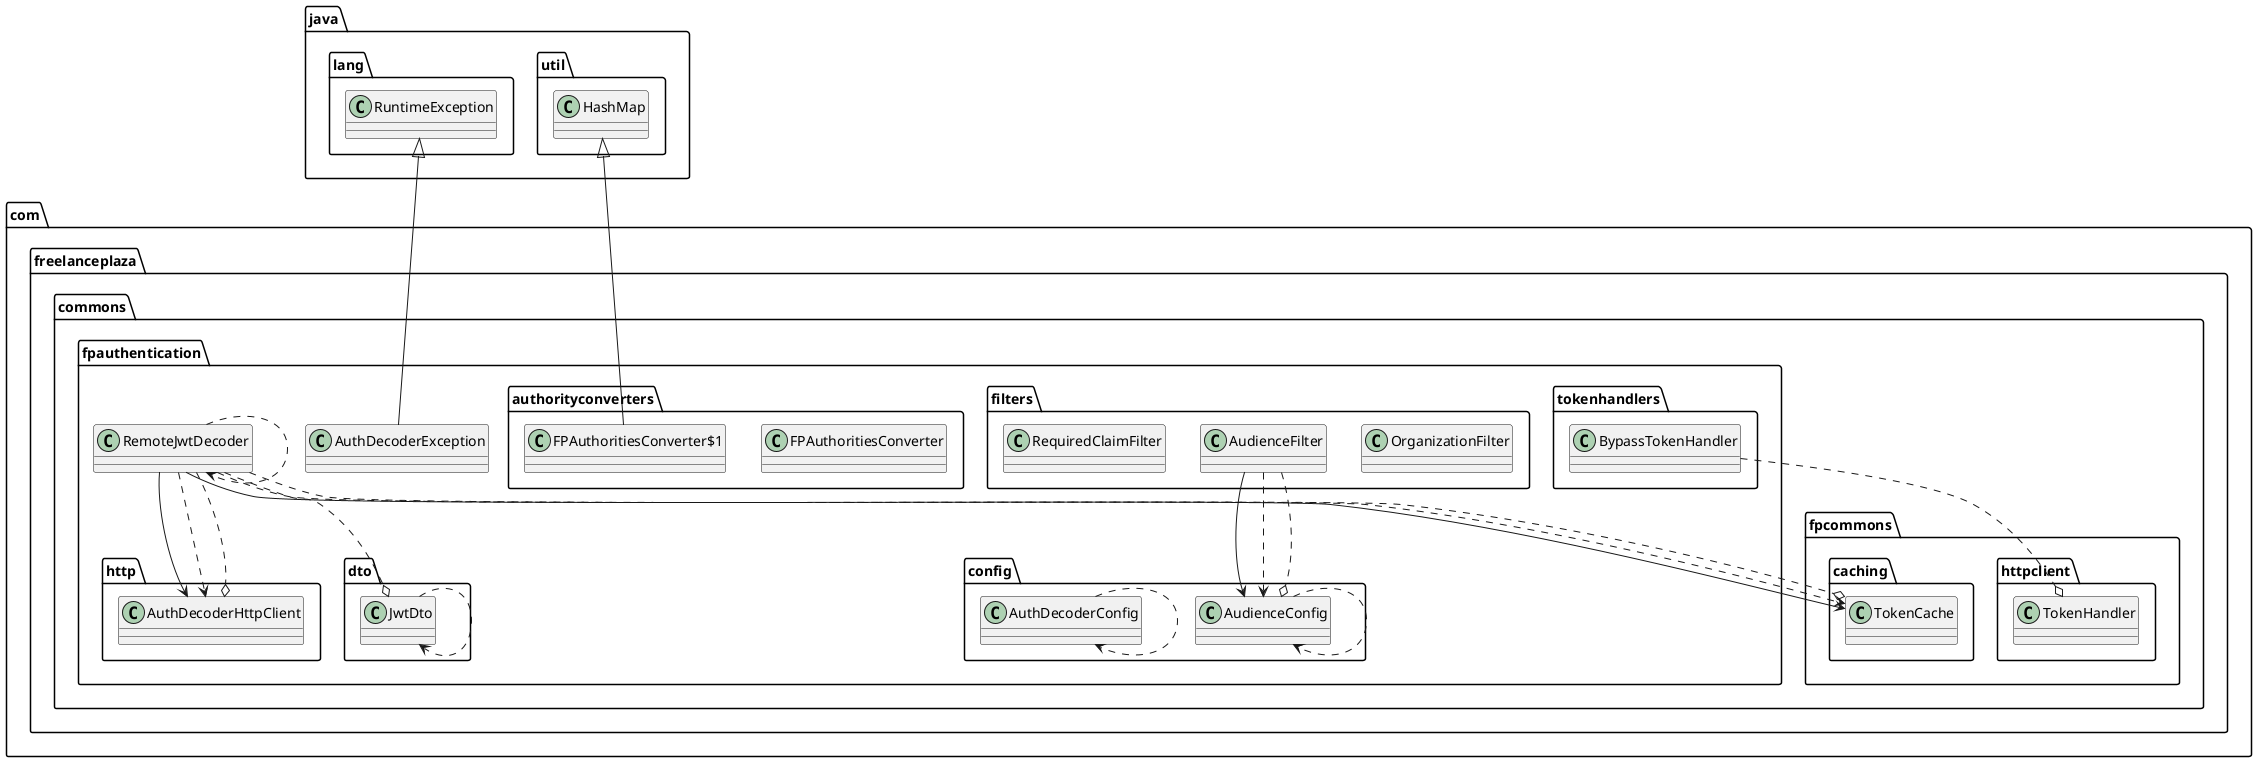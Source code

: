 @startuml
'https://plantuml.com/class-diagram

' GENERATE CLASS DIAGRAM ===========
' Generator       : it.brunasti.java.diagrammer.ClassDiagrammer
' Path            : [/Users/paolo/Work/Tadaah/fp-backend-commons/fp-authentication/build/classes/java/main]
' Java Files Path : [/Users/paolo/Work/Tadaah/fp-backend-commons/fp-authentication/src/main/java/]
' Configuration   : [/Users/paolo/IdeaProjects/mine/java-diagrammer/temp/tadaah/config.json]
' Generated at    : Fri Jan 17 20:03:25 CET 2025
'
'   Stat infos    :
'       Files : [12]
'       Lines : [501]
'     Classes : [12]
'     Methods : [58]
'      Fields : [30]



' CLASSES =======
class com.freelanceplaza.commons.fpauthentication.tokenhandlers.BypassTokenHandler
class com.freelanceplaza.commons.fpauthentication.AuthDecoderException
class com.freelanceplaza.commons.fpauthentication.filters.OrganizationFilter
class com.freelanceplaza.commons.fpauthentication.filters.AudienceFilter
class com.freelanceplaza.commons.fpauthentication.RemoteJwtDecoder
class com.freelanceplaza.commons.fpauthentication.http.AuthDecoderHttpClient
class com.freelanceplaza.commons.fpauthentication.config.AudienceConfig
class com.freelanceplaza.commons.fpauthentication.config.AuthDecoderConfig
class com.freelanceplaza.commons.fpauthentication.dto.JwtDto
class com.freelanceplaza.commons.fpauthentication.filters.RequiredClaimFilter
class com.freelanceplaza.commons.fpauthentication.authorityconverters.FPAuthoritiesConverter
class com.freelanceplaza.commons.fpauthentication.authorityconverters.FPAuthoritiesConverter$1

' INHERITANCES =======
java.lang.RuntimeException <|-- com.freelanceplaza.commons.fpauthentication.AuthDecoderException
java.util.HashMap <|-- com.freelanceplaza.commons.fpauthentication.authorityconverters.FPAuthoritiesConverter$1

' IMPLEMENT INTERFACE =======

' FIELDS =======
com.freelanceplaza.commons.fpauthentication.filters.AudienceFilter --> com.freelanceplaza.commons.fpauthentication.config.AudienceConfig
com.freelanceplaza.commons.fpauthentication.RemoteJwtDecoder --> com.freelanceplaza.commons.fpauthentication.http.AuthDecoderHttpClient
com.freelanceplaza.commons.fpauthentication.RemoteJwtDecoder --> com.freelanceplaza.commons.fpcommons.caching.TokenCache

' USES =======
com.freelanceplaza.commons.fpauthentication.filters.AudienceFilter ..> com.freelanceplaza.commons.fpauthentication.config.AudienceConfig
com.freelanceplaza.commons.fpauthentication.RemoteJwtDecoder ..> com.freelanceplaza.commons.fpauthentication.http.AuthDecoderHttpClient
com.freelanceplaza.commons.fpauthentication.RemoteJwtDecoder ..> com.freelanceplaza.commons.fpauthentication.RemoteJwtDecoder
com.freelanceplaza.commons.fpauthentication.RemoteJwtDecoder ..> com.freelanceplaza.commons.fpcommons.caching.TokenCache
com.freelanceplaza.commons.fpauthentication.config.AudienceConfig ..> com.freelanceplaza.commons.fpauthentication.config.AudienceConfig
com.freelanceplaza.commons.fpauthentication.config.AuthDecoderConfig ..> com.freelanceplaza.commons.fpauthentication.config.AuthDecoderConfig
com.freelanceplaza.commons.fpauthentication.dto.JwtDto ..> com.freelanceplaza.commons.fpauthentication.dto.JwtDto

' IMPORTS =======
' Java Files Path : /Users/paolo/Work/Tadaah/fp-backend-commons/fp-authentication/src/main/java/
' com.freelanceplaza.commons.fpauthentication.tokenhandlers.BypassTokenHandler
com.freelanceplaza.commons.fpauthentication.tokenhandlers.BypassTokenHandler ..o com.freelanceplaza.commons.fpcommons.httpclient.TokenHandler

' com.freelanceplaza.commons.fpauthentication.AuthDecoderException

' com.freelanceplaza.commons.fpauthentication.filters.OrganizationFilter

' com.freelanceplaza.commons.fpauthentication.filters.AudienceFilter
com.freelanceplaza.commons.fpauthentication.filters.AudienceFilter ..o com.freelanceplaza.commons.fpauthentication.config.AudienceConfig

' com.freelanceplaza.commons.fpauthentication.RemoteJwtDecoder
com.freelanceplaza.commons.fpauthentication.RemoteJwtDecoder ..o com.freelanceplaza.commons.fpcommons.caching.TokenCache
com.freelanceplaza.commons.fpauthentication.RemoteJwtDecoder ..o com.freelanceplaza.commons.fpauthentication.dto.JwtDto
com.freelanceplaza.commons.fpauthentication.RemoteJwtDecoder ..o com.freelanceplaza.commons.fpauthentication.http.AuthDecoderHttpClient

' com.freelanceplaza.commons.fpauthentication.http.AuthDecoderHttpClient

' com.freelanceplaza.commons.fpauthentication.config.AudienceConfig

' com.freelanceplaza.commons.fpauthentication.config.AuthDecoderConfig

' com.freelanceplaza.commons.fpauthentication.dto.JwtDto

' com.freelanceplaza.commons.fpauthentication.filters.RequiredClaimFilter

' com.freelanceplaza.commons.fpauthentication.authorityconverters.FPAuthoritiesConverter

' com.freelanceplaza.commons.fpauthentication.authorityconverters.FPAuthoritiesConverter$1



@enduml
